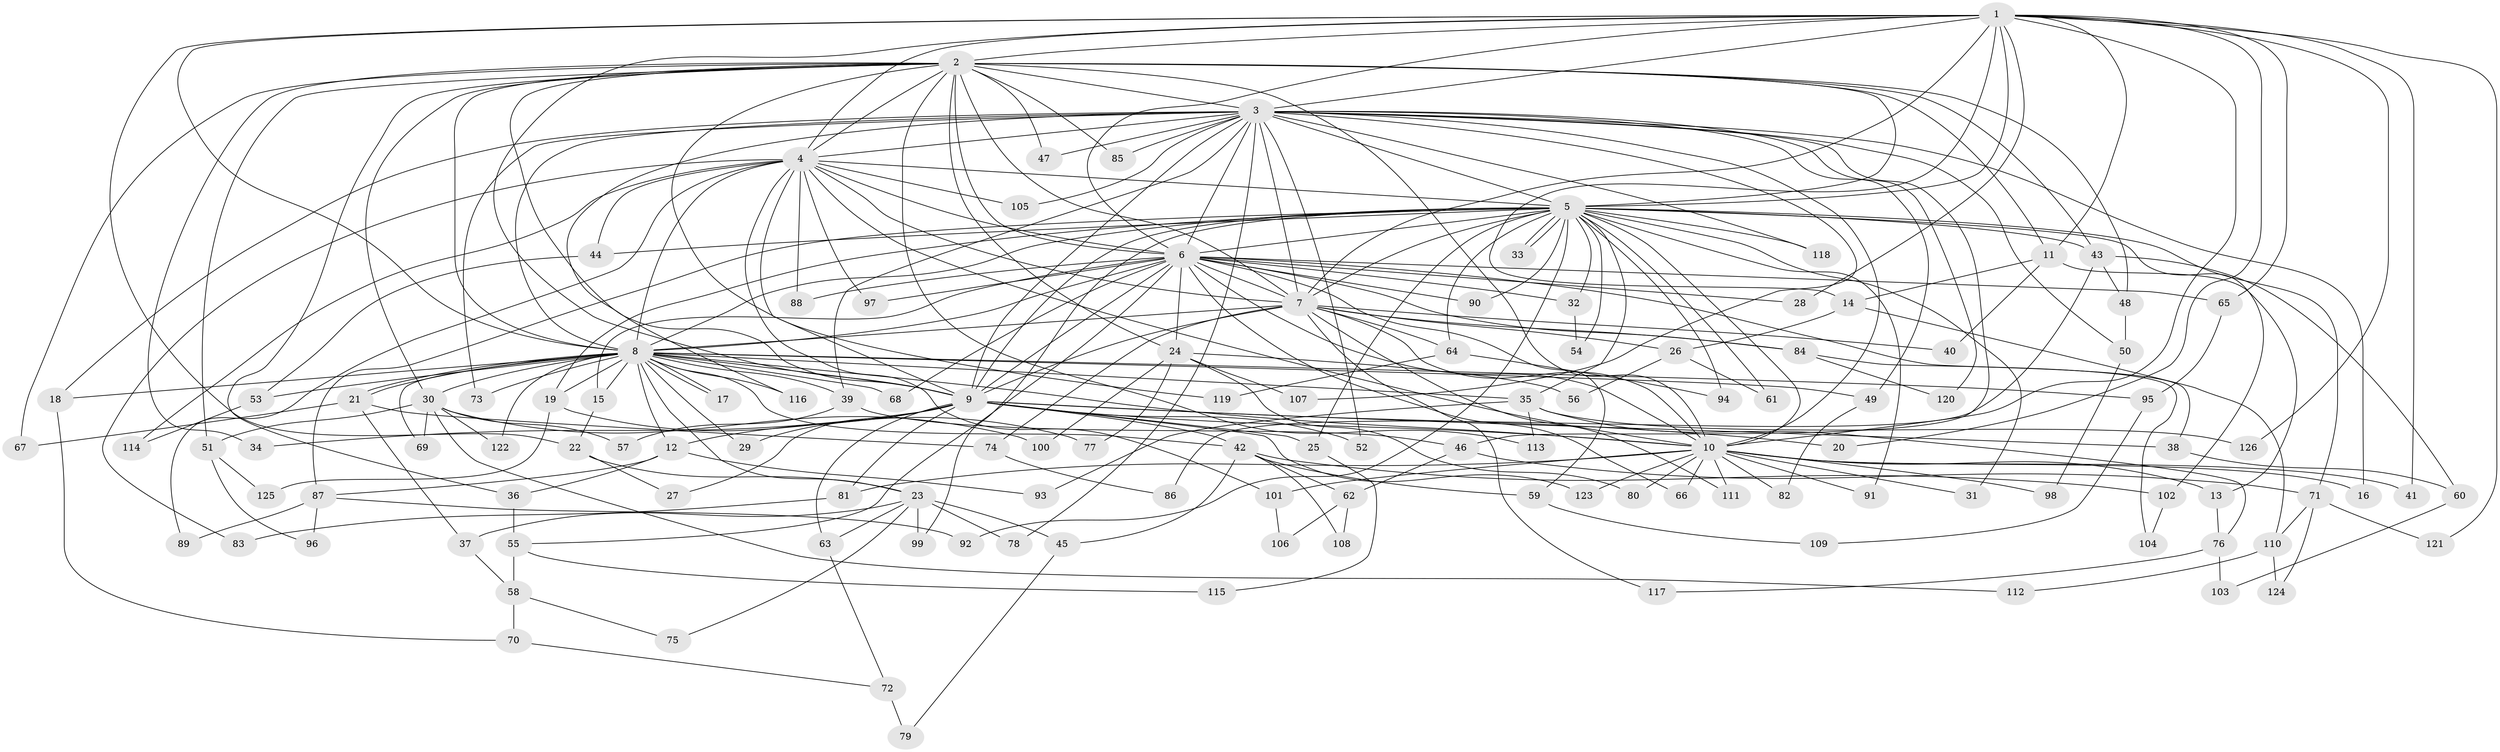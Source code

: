 // coarse degree distribution, {22: 0.020833333333333332, 34: 0.010416666666666666, 44: 0.010416666666666666, 12: 0.010416666666666666, 16: 0.010416666666666666, 17: 0.010416666666666666, 6: 0.03125, 5: 0.08333333333333333, 2: 0.53125, 1: 0.020833333333333332, 4: 0.08333333333333333, 3: 0.14583333333333334, 8: 0.020833333333333332, 7: 0.010416666666666666}
// Generated by graph-tools (version 1.1) at 2025/51/02/27/25 19:51:49]
// undirected, 126 vertices, 277 edges
graph export_dot {
graph [start="1"]
  node [color=gray90,style=filled];
  1;
  2;
  3;
  4;
  5;
  6;
  7;
  8;
  9;
  10;
  11;
  12;
  13;
  14;
  15;
  16;
  17;
  18;
  19;
  20;
  21;
  22;
  23;
  24;
  25;
  26;
  27;
  28;
  29;
  30;
  31;
  32;
  33;
  34;
  35;
  36;
  37;
  38;
  39;
  40;
  41;
  42;
  43;
  44;
  45;
  46;
  47;
  48;
  49;
  50;
  51;
  52;
  53;
  54;
  55;
  56;
  57;
  58;
  59;
  60;
  61;
  62;
  63;
  64;
  65;
  66;
  67;
  68;
  69;
  70;
  71;
  72;
  73;
  74;
  75;
  76;
  77;
  78;
  79;
  80;
  81;
  82;
  83;
  84;
  85;
  86;
  87;
  88;
  89;
  90;
  91;
  92;
  93;
  94;
  95;
  96;
  97;
  98;
  99;
  100;
  101;
  102;
  103;
  104;
  105;
  106;
  107;
  108;
  109;
  110;
  111;
  112;
  113;
  114;
  115;
  116;
  117;
  118;
  119;
  120;
  121;
  122;
  123;
  124;
  125;
  126;
  1 -- 2;
  1 -- 3;
  1 -- 4;
  1 -- 5;
  1 -- 6;
  1 -- 7;
  1 -- 8;
  1 -- 9;
  1 -- 10;
  1 -- 11;
  1 -- 14;
  1 -- 20;
  1 -- 22;
  1 -- 28;
  1 -- 41;
  1 -- 65;
  1 -- 121;
  1 -- 126;
  2 -- 3;
  2 -- 4;
  2 -- 5;
  2 -- 6;
  2 -- 7;
  2 -- 8;
  2 -- 9;
  2 -- 10;
  2 -- 11;
  2 -- 24;
  2 -- 30;
  2 -- 34;
  2 -- 36;
  2 -- 43;
  2 -- 47;
  2 -- 48;
  2 -- 51;
  2 -- 67;
  2 -- 85;
  2 -- 113;
  2 -- 119;
  3 -- 4;
  3 -- 5;
  3 -- 6;
  3 -- 7;
  3 -- 8;
  3 -- 9;
  3 -- 10;
  3 -- 16;
  3 -- 18;
  3 -- 39;
  3 -- 46;
  3 -- 47;
  3 -- 49;
  3 -- 50;
  3 -- 52;
  3 -- 73;
  3 -- 78;
  3 -- 85;
  3 -- 105;
  3 -- 107;
  3 -- 116;
  3 -- 118;
  3 -- 120;
  4 -- 5;
  4 -- 6;
  4 -- 7;
  4 -- 8;
  4 -- 9;
  4 -- 10;
  4 -- 44;
  4 -- 83;
  4 -- 88;
  4 -- 89;
  4 -- 97;
  4 -- 101;
  4 -- 105;
  4 -- 114;
  5 -- 6;
  5 -- 7;
  5 -- 8;
  5 -- 9;
  5 -- 10;
  5 -- 19;
  5 -- 25;
  5 -- 31;
  5 -- 32;
  5 -- 33;
  5 -- 33;
  5 -- 35;
  5 -- 43;
  5 -- 44;
  5 -- 54;
  5 -- 61;
  5 -- 64;
  5 -- 71;
  5 -- 87;
  5 -- 90;
  5 -- 91;
  5 -- 92;
  5 -- 94;
  5 -- 99;
  5 -- 102;
  5 -- 118;
  6 -- 7;
  6 -- 8;
  6 -- 9;
  6 -- 10;
  6 -- 15;
  6 -- 24;
  6 -- 28;
  6 -- 32;
  6 -- 38;
  6 -- 55;
  6 -- 59;
  6 -- 65;
  6 -- 66;
  6 -- 68;
  6 -- 84;
  6 -- 88;
  6 -- 90;
  6 -- 97;
  7 -- 8;
  7 -- 9;
  7 -- 10;
  7 -- 26;
  7 -- 40;
  7 -- 64;
  7 -- 74;
  7 -- 84;
  7 -- 111;
  7 -- 117;
  8 -- 9;
  8 -- 10;
  8 -- 12;
  8 -- 15;
  8 -- 17;
  8 -- 17;
  8 -- 18;
  8 -- 19;
  8 -- 21;
  8 -- 21;
  8 -- 23;
  8 -- 29;
  8 -- 30;
  8 -- 35;
  8 -- 39;
  8 -- 42;
  8 -- 49;
  8 -- 53;
  8 -- 68;
  8 -- 69;
  8 -- 73;
  8 -- 95;
  8 -- 116;
  8 -- 122;
  9 -- 10;
  9 -- 12;
  9 -- 20;
  9 -- 25;
  9 -- 27;
  9 -- 29;
  9 -- 34;
  9 -- 38;
  9 -- 42;
  9 -- 52;
  9 -- 63;
  9 -- 81;
  9 -- 123;
  10 -- 13;
  10 -- 16;
  10 -- 31;
  10 -- 41;
  10 -- 66;
  10 -- 80;
  10 -- 81;
  10 -- 82;
  10 -- 91;
  10 -- 98;
  10 -- 101;
  10 -- 111;
  10 -- 123;
  11 -- 13;
  11 -- 14;
  11 -- 40;
  12 -- 36;
  12 -- 87;
  12 -- 93;
  13 -- 76;
  14 -- 26;
  14 -- 110;
  15 -- 22;
  18 -- 70;
  19 -- 77;
  19 -- 125;
  21 -- 37;
  21 -- 67;
  21 -- 74;
  22 -- 23;
  22 -- 27;
  23 -- 37;
  23 -- 45;
  23 -- 63;
  23 -- 75;
  23 -- 78;
  23 -- 99;
  24 -- 56;
  24 -- 77;
  24 -- 80;
  24 -- 100;
  24 -- 107;
  25 -- 115;
  26 -- 56;
  26 -- 61;
  30 -- 51;
  30 -- 57;
  30 -- 69;
  30 -- 100;
  30 -- 112;
  30 -- 122;
  32 -- 54;
  35 -- 76;
  35 -- 93;
  35 -- 113;
  35 -- 126;
  36 -- 55;
  37 -- 58;
  38 -- 60;
  39 -- 46;
  39 -- 57;
  42 -- 45;
  42 -- 59;
  42 -- 62;
  42 -- 102;
  42 -- 108;
  43 -- 48;
  43 -- 60;
  43 -- 86;
  44 -- 53;
  45 -- 79;
  46 -- 62;
  46 -- 71;
  48 -- 50;
  49 -- 82;
  50 -- 98;
  51 -- 96;
  51 -- 125;
  53 -- 114;
  55 -- 58;
  55 -- 115;
  58 -- 70;
  58 -- 75;
  59 -- 109;
  60 -- 103;
  62 -- 106;
  62 -- 108;
  63 -- 72;
  64 -- 94;
  64 -- 119;
  65 -- 95;
  70 -- 72;
  71 -- 110;
  71 -- 121;
  71 -- 124;
  72 -- 79;
  74 -- 86;
  76 -- 103;
  76 -- 117;
  81 -- 83;
  84 -- 104;
  84 -- 120;
  87 -- 89;
  87 -- 92;
  87 -- 96;
  95 -- 109;
  101 -- 106;
  102 -- 104;
  110 -- 112;
  110 -- 124;
}
